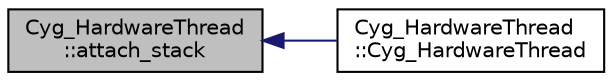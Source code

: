 digraph "Cyg_HardwareThread::attach_stack"
{
  edge [fontname="Helvetica",fontsize="10",labelfontname="Helvetica",labelfontsize="10"];
  node [fontname="Helvetica",fontsize="10",shape=record];
  rankdir="LR";
  Node1 [label="Cyg_HardwareThread\l::attach_stack",height=0.2,width=0.4,color="black", fillcolor="grey75", style="filled" fontcolor="black"];
  Node1 -> Node2 [dir="back",color="midnightblue",fontsize="10",style="solid",fontname="Helvetica"];
  Node2 [label="Cyg_HardwareThread\l::Cyg_HardwareThread",height=0.2,width=0.4,color="black", fillcolor="white", style="filled",URL="$class_cyg___hardware_thread.html#a4c8a0608f9cdcd1f3991c0cce39abcc8"];
}
